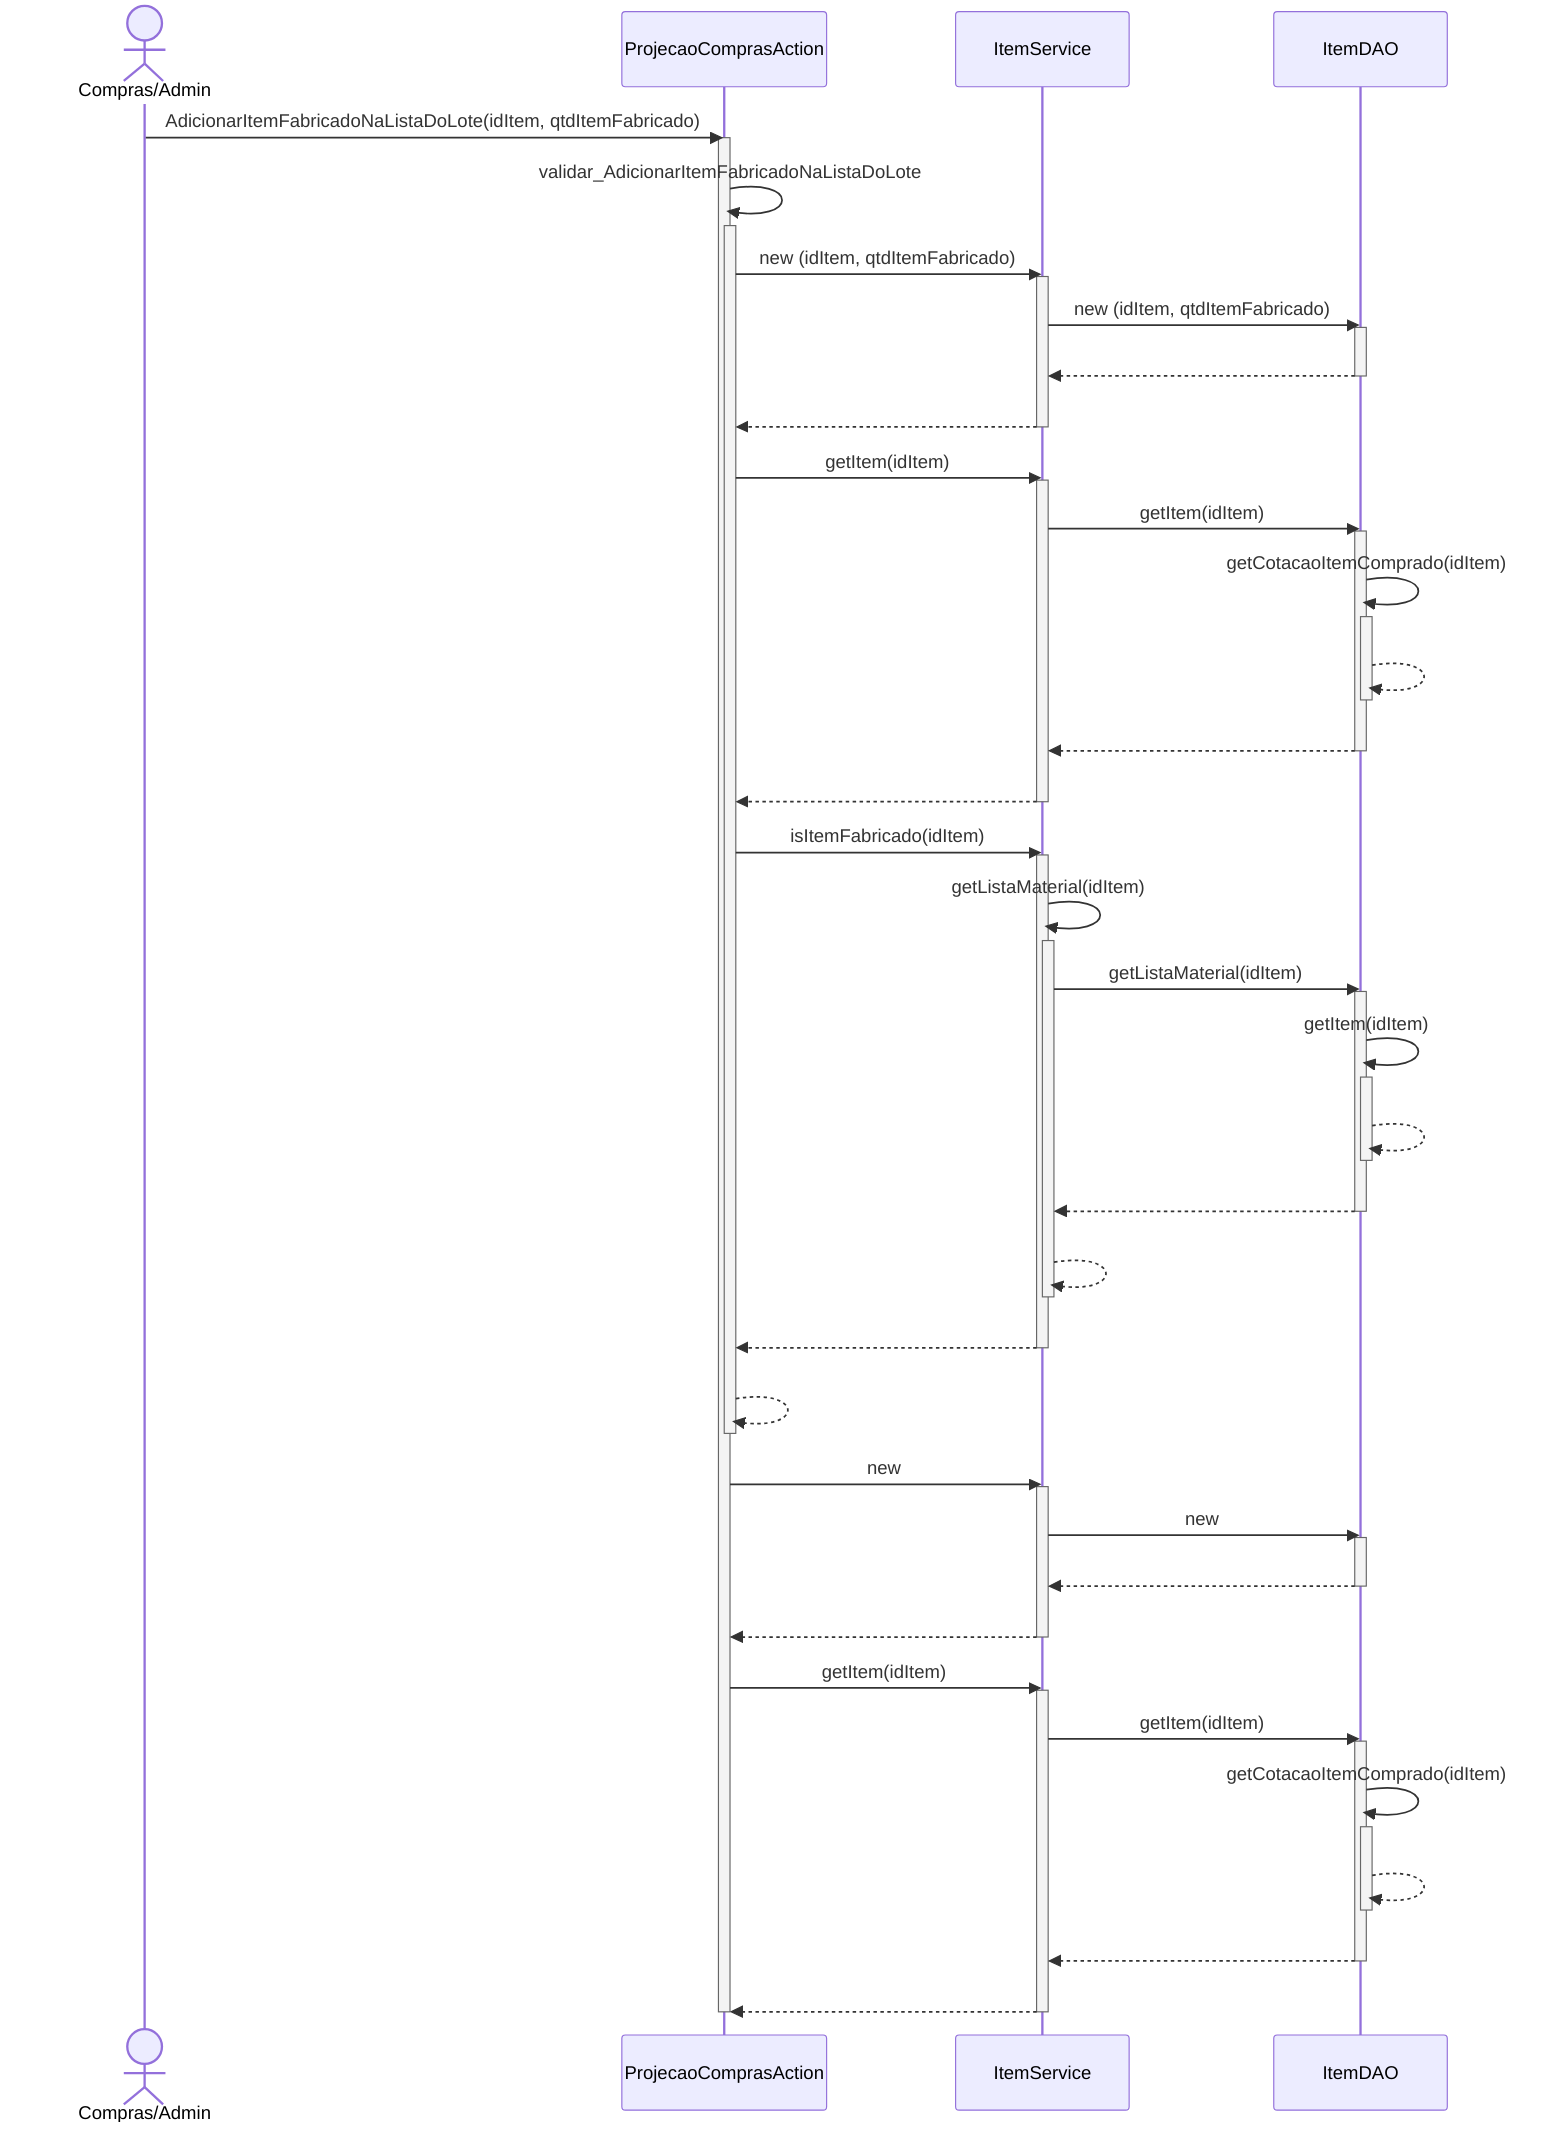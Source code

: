 sequenceDiagram
actor CA as Compras/Admin
CA ->> ProjecaoComprasAction : AdicionarItemFabricadoNaListaDoLote(idItem, qtdItemFabricado)
activate ProjecaoComprasAction
ProjecaoComprasAction ->> ProjecaoComprasAction : validar_AdicionarItemFabricadoNaListaDoLote
activate ProjecaoComprasAction
ProjecaoComprasAction ->> ItemService : new (idItem, qtdItemFabricado)
activate ItemService
ItemService ->> ItemDAO : new (idItem, qtdItemFabricado)
activate ItemDAO
ItemDAO -->> ItemService : #32; 
deactivate ItemDAO
ItemService -->> ProjecaoComprasAction : #32; 
deactivate ItemService
ProjecaoComprasAction ->> ItemService : getItem(idItem)
activate ItemService
ItemService ->> ItemDAO : getItem(idItem)
activate ItemDAO
ItemDAO ->> ItemDAO : getCotacaoItemComprado(idItem)
activate ItemDAO
ItemDAO -->> ItemDAO : #32; 
deactivate ItemDAO
ItemDAO -->> ItemService : #32; 
deactivate ItemDAO
ItemService -->> ProjecaoComprasAction : #32; 
deactivate ItemService
ProjecaoComprasAction ->> ItemService : isItemFabricado(idItem)
activate ItemService
ItemService ->> ItemService : getListaMaterial(idItem)
activate ItemService
ItemService ->> ItemDAO : getListaMaterial(idItem)
activate ItemDAO
ItemDAO ->> ItemDAO : getItem(idItem)
activate ItemDAO
ItemDAO -->> ItemDAO : #32; 
deactivate ItemDAO
ItemDAO -->> ItemService : #32; 
deactivate ItemDAO
ItemService -->> ItemService : #32; 
deactivate ItemService
ItemService -->> ProjecaoComprasAction : #32; 
deactivate ItemService
ProjecaoComprasAction -->> ProjecaoComprasAction : #32; 
deactivate ProjecaoComprasAction
ProjecaoComprasAction ->> ItemService : new
activate ItemService
ItemService ->> ItemDAO : new
activate ItemDAO
ItemDAO -->> ItemService : #32; 
deactivate ItemDAO
ItemService -->> ProjecaoComprasAction : #32; 
deactivate ItemService
ProjecaoComprasAction ->> ItemService : getItem(idItem)
activate ItemService
ItemService ->> ItemDAO : getItem(idItem)
activate ItemDAO
ItemDAO ->> ItemDAO : getCotacaoItemComprado(idItem)
activate ItemDAO
ItemDAO -->> ItemDAO : #32; 
deactivate ItemDAO
ItemDAO -->> ItemService : #32; 
deactivate ItemDAO
ItemService -->> ProjecaoComprasAction : #32; 
deactivate ItemService
deactivate ProjecaoComprasAction